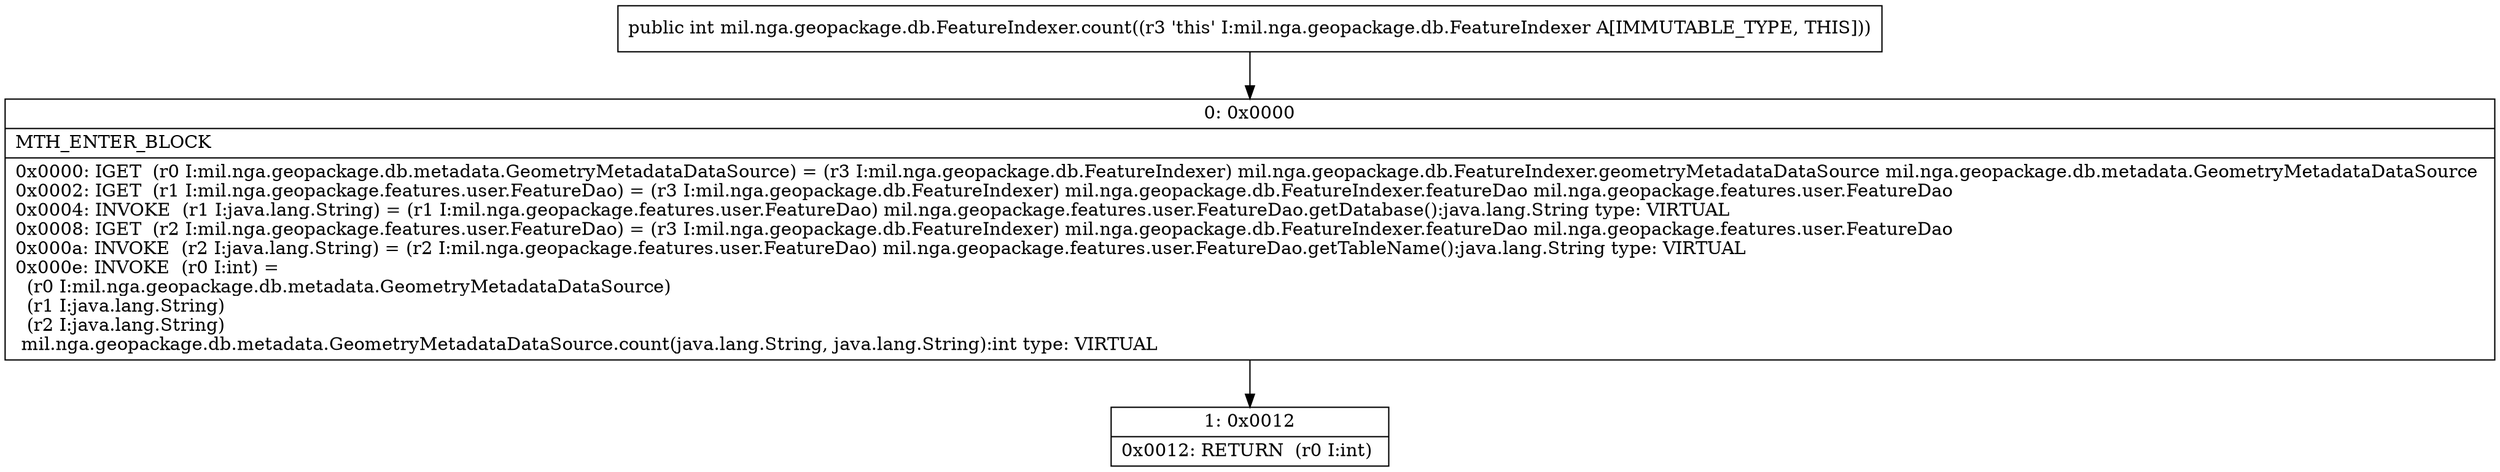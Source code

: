 digraph "CFG formil.nga.geopackage.db.FeatureIndexer.count()I" {
Node_0 [shape=record,label="{0\:\ 0x0000|MTH_ENTER_BLOCK\l|0x0000: IGET  (r0 I:mil.nga.geopackage.db.metadata.GeometryMetadataDataSource) = (r3 I:mil.nga.geopackage.db.FeatureIndexer) mil.nga.geopackage.db.FeatureIndexer.geometryMetadataDataSource mil.nga.geopackage.db.metadata.GeometryMetadataDataSource \l0x0002: IGET  (r1 I:mil.nga.geopackage.features.user.FeatureDao) = (r3 I:mil.nga.geopackage.db.FeatureIndexer) mil.nga.geopackage.db.FeatureIndexer.featureDao mil.nga.geopackage.features.user.FeatureDao \l0x0004: INVOKE  (r1 I:java.lang.String) = (r1 I:mil.nga.geopackage.features.user.FeatureDao) mil.nga.geopackage.features.user.FeatureDao.getDatabase():java.lang.String type: VIRTUAL \l0x0008: IGET  (r2 I:mil.nga.geopackage.features.user.FeatureDao) = (r3 I:mil.nga.geopackage.db.FeatureIndexer) mil.nga.geopackage.db.FeatureIndexer.featureDao mil.nga.geopackage.features.user.FeatureDao \l0x000a: INVOKE  (r2 I:java.lang.String) = (r2 I:mil.nga.geopackage.features.user.FeatureDao) mil.nga.geopackage.features.user.FeatureDao.getTableName():java.lang.String type: VIRTUAL \l0x000e: INVOKE  (r0 I:int) = \l  (r0 I:mil.nga.geopackage.db.metadata.GeometryMetadataDataSource)\l  (r1 I:java.lang.String)\l  (r2 I:java.lang.String)\l mil.nga.geopackage.db.metadata.GeometryMetadataDataSource.count(java.lang.String, java.lang.String):int type: VIRTUAL \l}"];
Node_1 [shape=record,label="{1\:\ 0x0012|0x0012: RETURN  (r0 I:int) \l}"];
MethodNode[shape=record,label="{public int mil.nga.geopackage.db.FeatureIndexer.count((r3 'this' I:mil.nga.geopackage.db.FeatureIndexer A[IMMUTABLE_TYPE, THIS])) }"];
MethodNode -> Node_0;
Node_0 -> Node_1;
}

